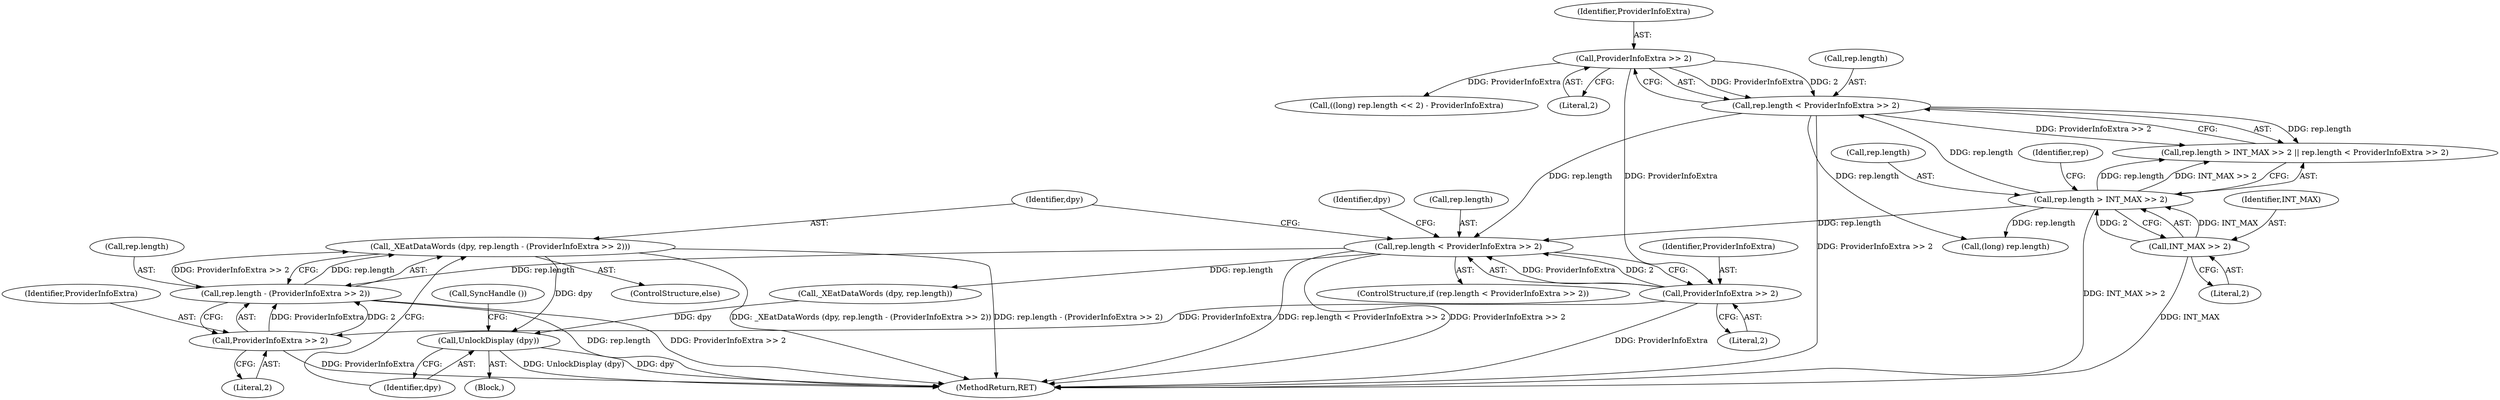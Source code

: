 digraph "0_libXrandr_a0df3e1c7728205e5c7650b2e6dce684139254a6_1@pointer" {
"1000402" [label="(Call,_XEatDataWords (dpy, rep.length - (ProviderInfoExtra >> 2)))"];
"1000404" [label="(Call,rep.length - (ProviderInfoExtra >> 2))"];
"1000389" [label="(Call,rep.length < ProviderInfoExtra >> 2)"];
"1000373" [label="(Call,rep.length > INT_MAX >> 2)"];
"1000377" [label="(Call,INT_MAX >> 2)"];
"1000380" [label="(Call,rep.length < ProviderInfoExtra >> 2)"];
"1000384" [label="(Call,ProviderInfoExtra >> 2)"];
"1000393" [label="(Call,ProviderInfoExtra >> 2)"];
"1000408" [label="(Call,ProviderInfoExtra >> 2)"];
"1000411" [label="(Call,UnlockDisplay (dpy))"];
"1000403" [label="(Identifier,dpy)"];
"1000374" [label="(Call,rep.length)"];
"1000401" [label="(ControlStructure,else)"];
"1000382" [label="(Identifier,rep)"];
"1000397" [label="(Identifier,dpy)"];
"1000373" [label="(Call,rep.length > INT_MAX >> 2)"];
"1000393" [label="(Call,ProviderInfoExtra >> 2)"];
"1000384" [label="(Call,ProviderInfoExtra >> 2)"];
"1000378" [label="(Identifier,INT_MAX)"];
"1000386" [label="(Literal,2)"];
"1000413" [label="(Call,SyncHandle ())"];
"1000395" [label="(Literal,2)"];
"1000387" [label="(Block,)"];
"1000394" [label="(Identifier,ProviderInfoExtra)"];
"1000402" [label="(Call,_XEatDataWords (dpy, rep.length - (ProviderInfoExtra >> 2)))"];
"1000377" [label="(Call,INT_MAX >> 2)"];
"1000418" [label="(Call,((long) rep.length << 2) - ProviderInfoExtra)"];
"1000390" [label="(Call,rep.length)"];
"1000412" [label="(Identifier,dpy)"];
"1000396" [label="(Call,_XEatDataWords (dpy, rep.length))"];
"1000410" [label="(Literal,2)"];
"1000389" [label="(Call,rep.length < ProviderInfoExtra >> 2)"];
"1000372" [label="(Call,rep.length > INT_MAX >> 2 || rep.length < ProviderInfoExtra >> 2)"];
"1000411" [label="(Call,UnlockDisplay (dpy))"];
"1000404" [label="(Call,rep.length - (ProviderInfoExtra >> 2))"];
"1000381" [label="(Call,rep.length)"];
"1000385" [label="(Identifier,ProviderInfoExtra)"];
"1000408" [label="(Call,ProviderInfoExtra >> 2)"];
"1000379" [label="(Literal,2)"];
"1000409" [label="(Identifier,ProviderInfoExtra)"];
"1000380" [label="(Call,rep.length < ProviderInfoExtra >> 2)"];
"1000591" [label="(MethodReturn,RET)"];
"1000420" [label="(Call,(long) rep.length)"];
"1000388" [label="(ControlStructure,if (rep.length < ProviderInfoExtra >> 2))"];
"1000405" [label="(Call,rep.length)"];
"1000402" -> "1000401"  [label="AST: "];
"1000402" -> "1000404"  [label="CFG: "];
"1000403" -> "1000402"  [label="AST: "];
"1000404" -> "1000402"  [label="AST: "];
"1000412" -> "1000402"  [label="CFG: "];
"1000402" -> "1000591"  [label="DDG: rep.length - (ProviderInfoExtra >> 2)"];
"1000402" -> "1000591"  [label="DDG: _XEatDataWords (dpy, rep.length - (ProviderInfoExtra >> 2))"];
"1000404" -> "1000402"  [label="DDG: rep.length"];
"1000404" -> "1000402"  [label="DDG: ProviderInfoExtra >> 2"];
"1000402" -> "1000411"  [label="DDG: dpy"];
"1000404" -> "1000408"  [label="CFG: "];
"1000405" -> "1000404"  [label="AST: "];
"1000408" -> "1000404"  [label="AST: "];
"1000404" -> "1000591"  [label="DDG: rep.length"];
"1000404" -> "1000591"  [label="DDG: ProviderInfoExtra >> 2"];
"1000389" -> "1000404"  [label="DDG: rep.length"];
"1000408" -> "1000404"  [label="DDG: ProviderInfoExtra"];
"1000408" -> "1000404"  [label="DDG: 2"];
"1000389" -> "1000388"  [label="AST: "];
"1000389" -> "1000393"  [label="CFG: "];
"1000390" -> "1000389"  [label="AST: "];
"1000393" -> "1000389"  [label="AST: "];
"1000397" -> "1000389"  [label="CFG: "];
"1000403" -> "1000389"  [label="CFG: "];
"1000389" -> "1000591"  [label="DDG: rep.length < ProviderInfoExtra >> 2"];
"1000389" -> "1000591"  [label="DDG: ProviderInfoExtra >> 2"];
"1000373" -> "1000389"  [label="DDG: rep.length"];
"1000380" -> "1000389"  [label="DDG: rep.length"];
"1000393" -> "1000389"  [label="DDG: ProviderInfoExtra"];
"1000393" -> "1000389"  [label="DDG: 2"];
"1000389" -> "1000396"  [label="DDG: rep.length"];
"1000373" -> "1000372"  [label="AST: "];
"1000373" -> "1000377"  [label="CFG: "];
"1000374" -> "1000373"  [label="AST: "];
"1000377" -> "1000373"  [label="AST: "];
"1000382" -> "1000373"  [label="CFG: "];
"1000372" -> "1000373"  [label="CFG: "];
"1000373" -> "1000591"  [label="DDG: INT_MAX >> 2"];
"1000373" -> "1000372"  [label="DDG: rep.length"];
"1000373" -> "1000372"  [label="DDG: INT_MAX >> 2"];
"1000377" -> "1000373"  [label="DDG: INT_MAX"];
"1000377" -> "1000373"  [label="DDG: 2"];
"1000373" -> "1000380"  [label="DDG: rep.length"];
"1000373" -> "1000420"  [label="DDG: rep.length"];
"1000377" -> "1000379"  [label="CFG: "];
"1000378" -> "1000377"  [label="AST: "];
"1000379" -> "1000377"  [label="AST: "];
"1000377" -> "1000591"  [label="DDG: INT_MAX"];
"1000380" -> "1000372"  [label="AST: "];
"1000380" -> "1000384"  [label="CFG: "];
"1000381" -> "1000380"  [label="AST: "];
"1000384" -> "1000380"  [label="AST: "];
"1000372" -> "1000380"  [label="CFG: "];
"1000380" -> "1000591"  [label="DDG: ProviderInfoExtra >> 2"];
"1000380" -> "1000372"  [label="DDG: rep.length"];
"1000380" -> "1000372"  [label="DDG: ProviderInfoExtra >> 2"];
"1000384" -> "1000380"  [label="DDG: ProviderInfoExtra"];
"1000384" -> "1000380"  [label="DDG: 2"];
"1000380" -> "1000420"  [label="DDG: rep.length"];
"1000384" -> "1000386"  [label="CFG: "];
"1000385" -> "1000384"  [label="AST: "];
"1000386" -> "1000384"  [label="AST: "];
"1000384" -> "1000393"  [label="DDG: ProviderInfoExtra"];
"1000384" -> "1000418"  [label="DDG: ProviderInfoExtra"];
"1000393" -> "1000395"  [label="CFG: "];
"1000394" -> "1000393"  [label="AST: "];
"1000395" -> "1000393"  [label="AST: "];
"1000393" -> "1000591"  [label="DDG: ProviderInfoExtra"];
"1000393" -> "1000408"  [label="DDG: ProviderInfoExtra"];
"1000408" -> "1000410"  [label="CFG: "];
"1000409" -> "1000408"  [label="AST: "];
"1000410" -> "1000408"  [label="AST: "];
"1000408" -> "1000591"  [label="DDG: ProviderInfoExtra"];
"1000411" -> "1000387"  [label="AST: "];
"1000411" -> "1000412"  [label="CFG: "];
"1000412" -> "1000411"  [label="AST: "];
"1000413" -> "1000411"  [label="CFG: "];
"1000411" -> "1000591"  [label="DDG: UnlockDisplay (dpy)"];
"1000411" -> "1000591"  [label="DDG: dpy"];
"1000396" -> "1000411"  [label="DDG: dpy"];
}
